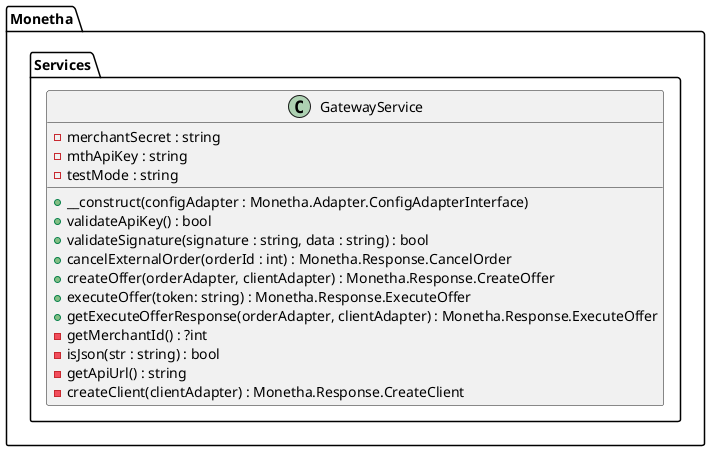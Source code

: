 @startuml

class Monetha.Services.GatewayService {
    -merchantSecret : string
    -mthApiKey : string
    -testMode : string
    +__construct(configAdapter : Monetha.Adapter.ConfigAdapterInterface)
    +validateApiKey() : bool
    +validateSignature(signature : string, data : string) : bool
    +cancelExternalOrder(orderId : int) : Monetha.Response.CancelOrder
    +createOffer(orderAdapter, clientAdapter) : Monetha.Response.CreateOffer
    +executeOffer(token: string) : Monetha.Response.ExecuteOffer
    +getExecuteOfferResponse(orderAdapter, clientAdapter) : Monetha.Response.ExecuteOffer
    -getMerchantId() : ?int
    -isJson(str : string) : bool
    -getApiUrl() : string
    -createClient(clientAdapter) : Monetha.Response.CreateClient
}

@enduml